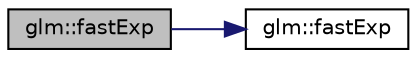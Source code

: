 digraph "glm::fastExp"
{
 // LATEX_PDF_SIZE
  edge [fontname="Helvetica",fontsize="10",labelfontname="Helvetica",labelfontsize="10"];
  node [fontname="Helvetica",fontsize="10",shape=record];
  rankdir="LR";
  Node1 [label="glm::fastExp",height=0.2,width=0.4,color="black", fillcolor="grey75", style="filled", fontcolor="black",tooltip=" "];
  Node1 -> Node2 [color="midnightblue",fontsize="10",style="solid",fontname="Helvetica"];
  Node2 [label="glm::fastExp",height=0.2,width=0.4,color="black", fillcolor="white", style="filled",URL="$group__gtx__fast__exponential.html#gaa3180ac8f96ab37ab96e0cacaf608e10",tooltip=" "];
}
